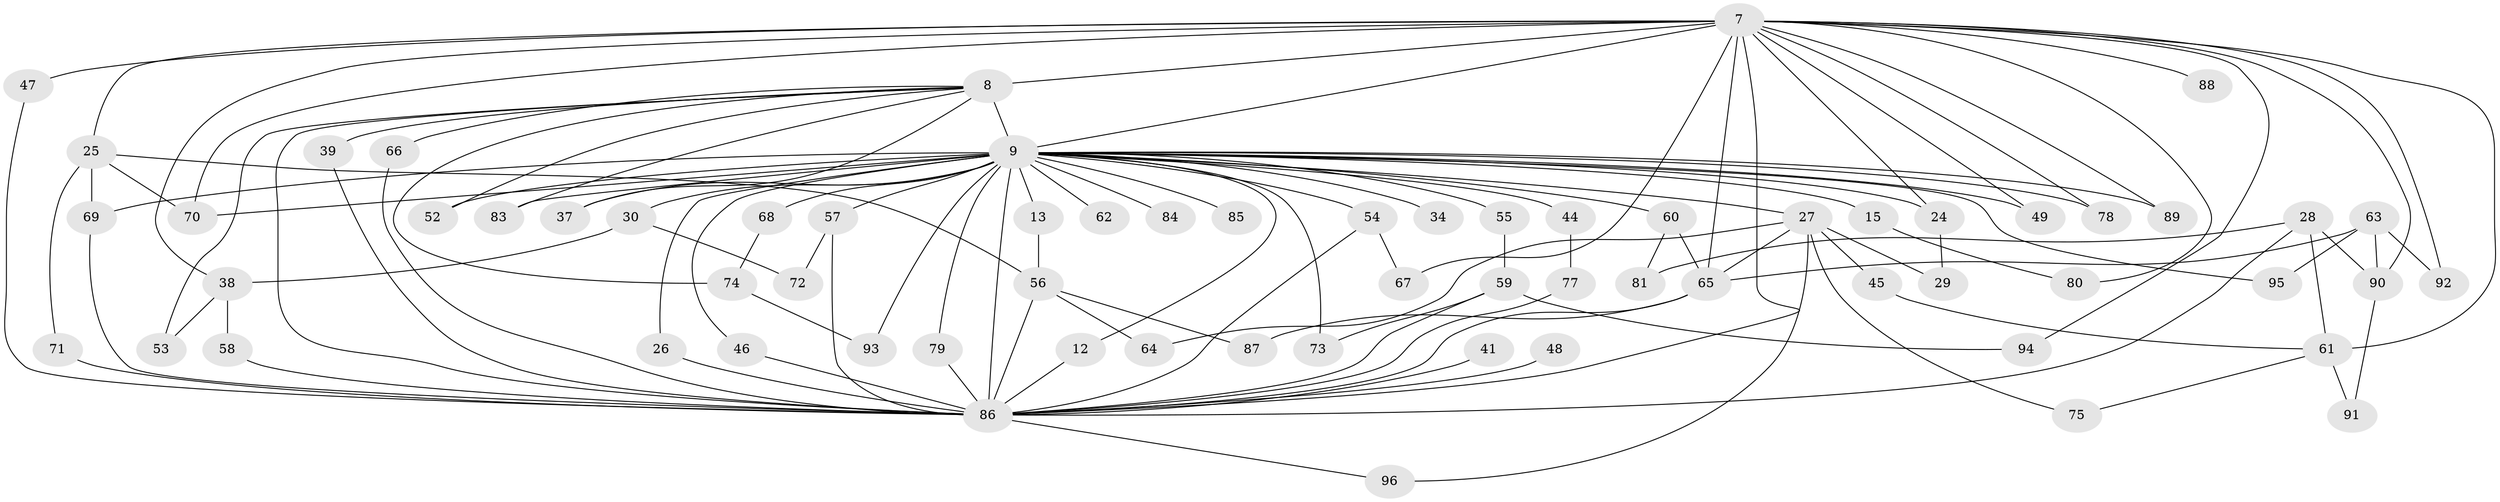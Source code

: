 // original degree distribution, {21: 0.020833333333333332, 25: 0.010416666666666666, 22: 0.010416666666666666, 12: 0.010416666666666666, 20: 0.010416666666666666, 23: 0.010416666666666666, 14: 0.010416666666666666, 17: 0.010416666666666666, 24: 0.010416666666666666, 3: 0.21875, 2: 0.5416666666666666, 6: 0.041666666666666664, 5: 0.03125, 9: 0.010416666666666666, 4: 0.052083333333333336}
// Generated by graph-tools (version 1.1) at 2025/49/03/04/25 21:49:53]
// undirected, 67 vertices, 120 edges
graph export_dot {
graph [start="1"]
  node [color=gray90,style=filled];
  7 [super="+1"];
  8 [super="+4"];
  9 [super="+5+6"];
  12;
  13;
  15;
  24 [super="+21"];
  25;
  26;
  27 [super="+23"];
  28 [super="+18"];
  29;
  30 [super="+22"];
  34;
  37;
  38;
  39;
  41 [super="+17"];
  44 [super="+31"];
  45;
  46;
  47;
  48;
  49;
  52 [super="+11"];
  53;
  54;
  55;
  56 [super="+35+40"];
  57 [super="+50"];
  58;
  59 [super="+14"];
  60;
  61 [super="+33"];
  62;
  63;
  64;
  65 [super="+36+32"];
  66;
  67;
  68;
  69 [super="+43"];
  70 [super="+42"];
  71;
  72;
  73;
  74;
  75;
  77;
  78;
  79;
  80;
  81;
  83;
  84;
  85;
  86 [super="+51+82"];
  87;
  88;
  89;
  90 [super="+20"];
  91;
  92 [super="+76"];
  93;
  94;
  95;
  96;
  7 -- 8 [weight=4];
  7 -- 9 [weight=8];
  7 -- 25 [weight=2];
  7 -- 47;
  7 -- 67;
  7 -- 78;
  7 -- 80;
  7 -- 88 [weight=2];
  7 -- 89;
  7 -- 65 [weight=2];
  7 -- 70;
  7 -- 24 [weight=2];
  7 -- 90 [weight=3];
  7 -- 94;
  7 -- 38;
  7 -- 49;
  7 -- 61 [weight=2];
  7 -- 92;
  7 -- 86 [weight=5];
  8 -- 9 [weight=8];
  8 -- 39;
  8 -- 53;
  8 -- 83;
  8 -- 66;
  8 -- 37;
  8 -- 74;
  8 -- 52;
  8 -- 86 [weight=5];
  9 -- 13 [weight=2];
  9 -- 15 [weight=2];
  9 -- 49;
  9 -- 55;
  9 -- 68 [weight=2];
  9 -- 89;
  9 -- 52 [weight=2];
  9 -- 84;
  9 -- 26;
  9 -- 93;
  9 -- 30 [weight=3];
  9 -- 57;
  9 -- 27 [weight=3];
  9 -- 69;
  9 -- 12;
  9 -- 73;
  9 -- 78;
  9 -- 79;
  9 -- 83;
  9 -- 85 [weight=2];
  9 -- 24;
  9 -- 95;
  9 -- 34 [weight=2];
  9 -- 37;
  9 -- 44 [weight=2];
  9 -- 46;
  9 -- 54;
  9 -- 60;
  9 -- 62 [weight=2];
  9 -- 86 [weight=10];
  9 -- 70;
  12 -- 86;
  13 -- 56;
  15 -- 80;
  24 -- 29;
  25 -- 71;
  25 -- 56;
  25 -- 69;
  25 -- 70;
  26 -- 86;
  27 -- 64;
  27 -- 96;
  27 -- 75;
  27 -- 45;
  27 -- 29;
  27 -- 65;
  28 -- 81;
  28 -- 90;
  28 -- 61;
  28 -- 86 [weight=2];
  30 -- 38;
  30 -- 72;
  38 -- 53;
  38 -- 58;
  39 -- 86;
  41 -- 86 [weight=3];
  44 -- 77;
  45 -- 61;
  46 -- 86;
  47 -- 86;
  48 -- 86;
  54 -- 67;
  54 -- 86;
  55 -- 59;
  56 -- 87;
  56 -- 64;
  56 -- 86;
  57 -- 72;
  57 -- 86 [weight=2];
  58 -- 86;
  59 -- 73;
  59 -- 94;
  59 -- 86 [weight=2];
  60 -- 81;
  60 -- 65;
  61 -- 75;
  61 -- 91;
  63 -- 92 [weight=2];
  63 -- 95;
  63 -- 90;
  63 -- 65;
  65 -- 87;
  65 -- 86;
  66 -- 86;
  68 -- 74;
  69 -- 86;
  71 -- 86;
  74 -- 93;
  77 -- 86;
  79 -- 86;
  86 -- 96;
  90 -- 91;
}
